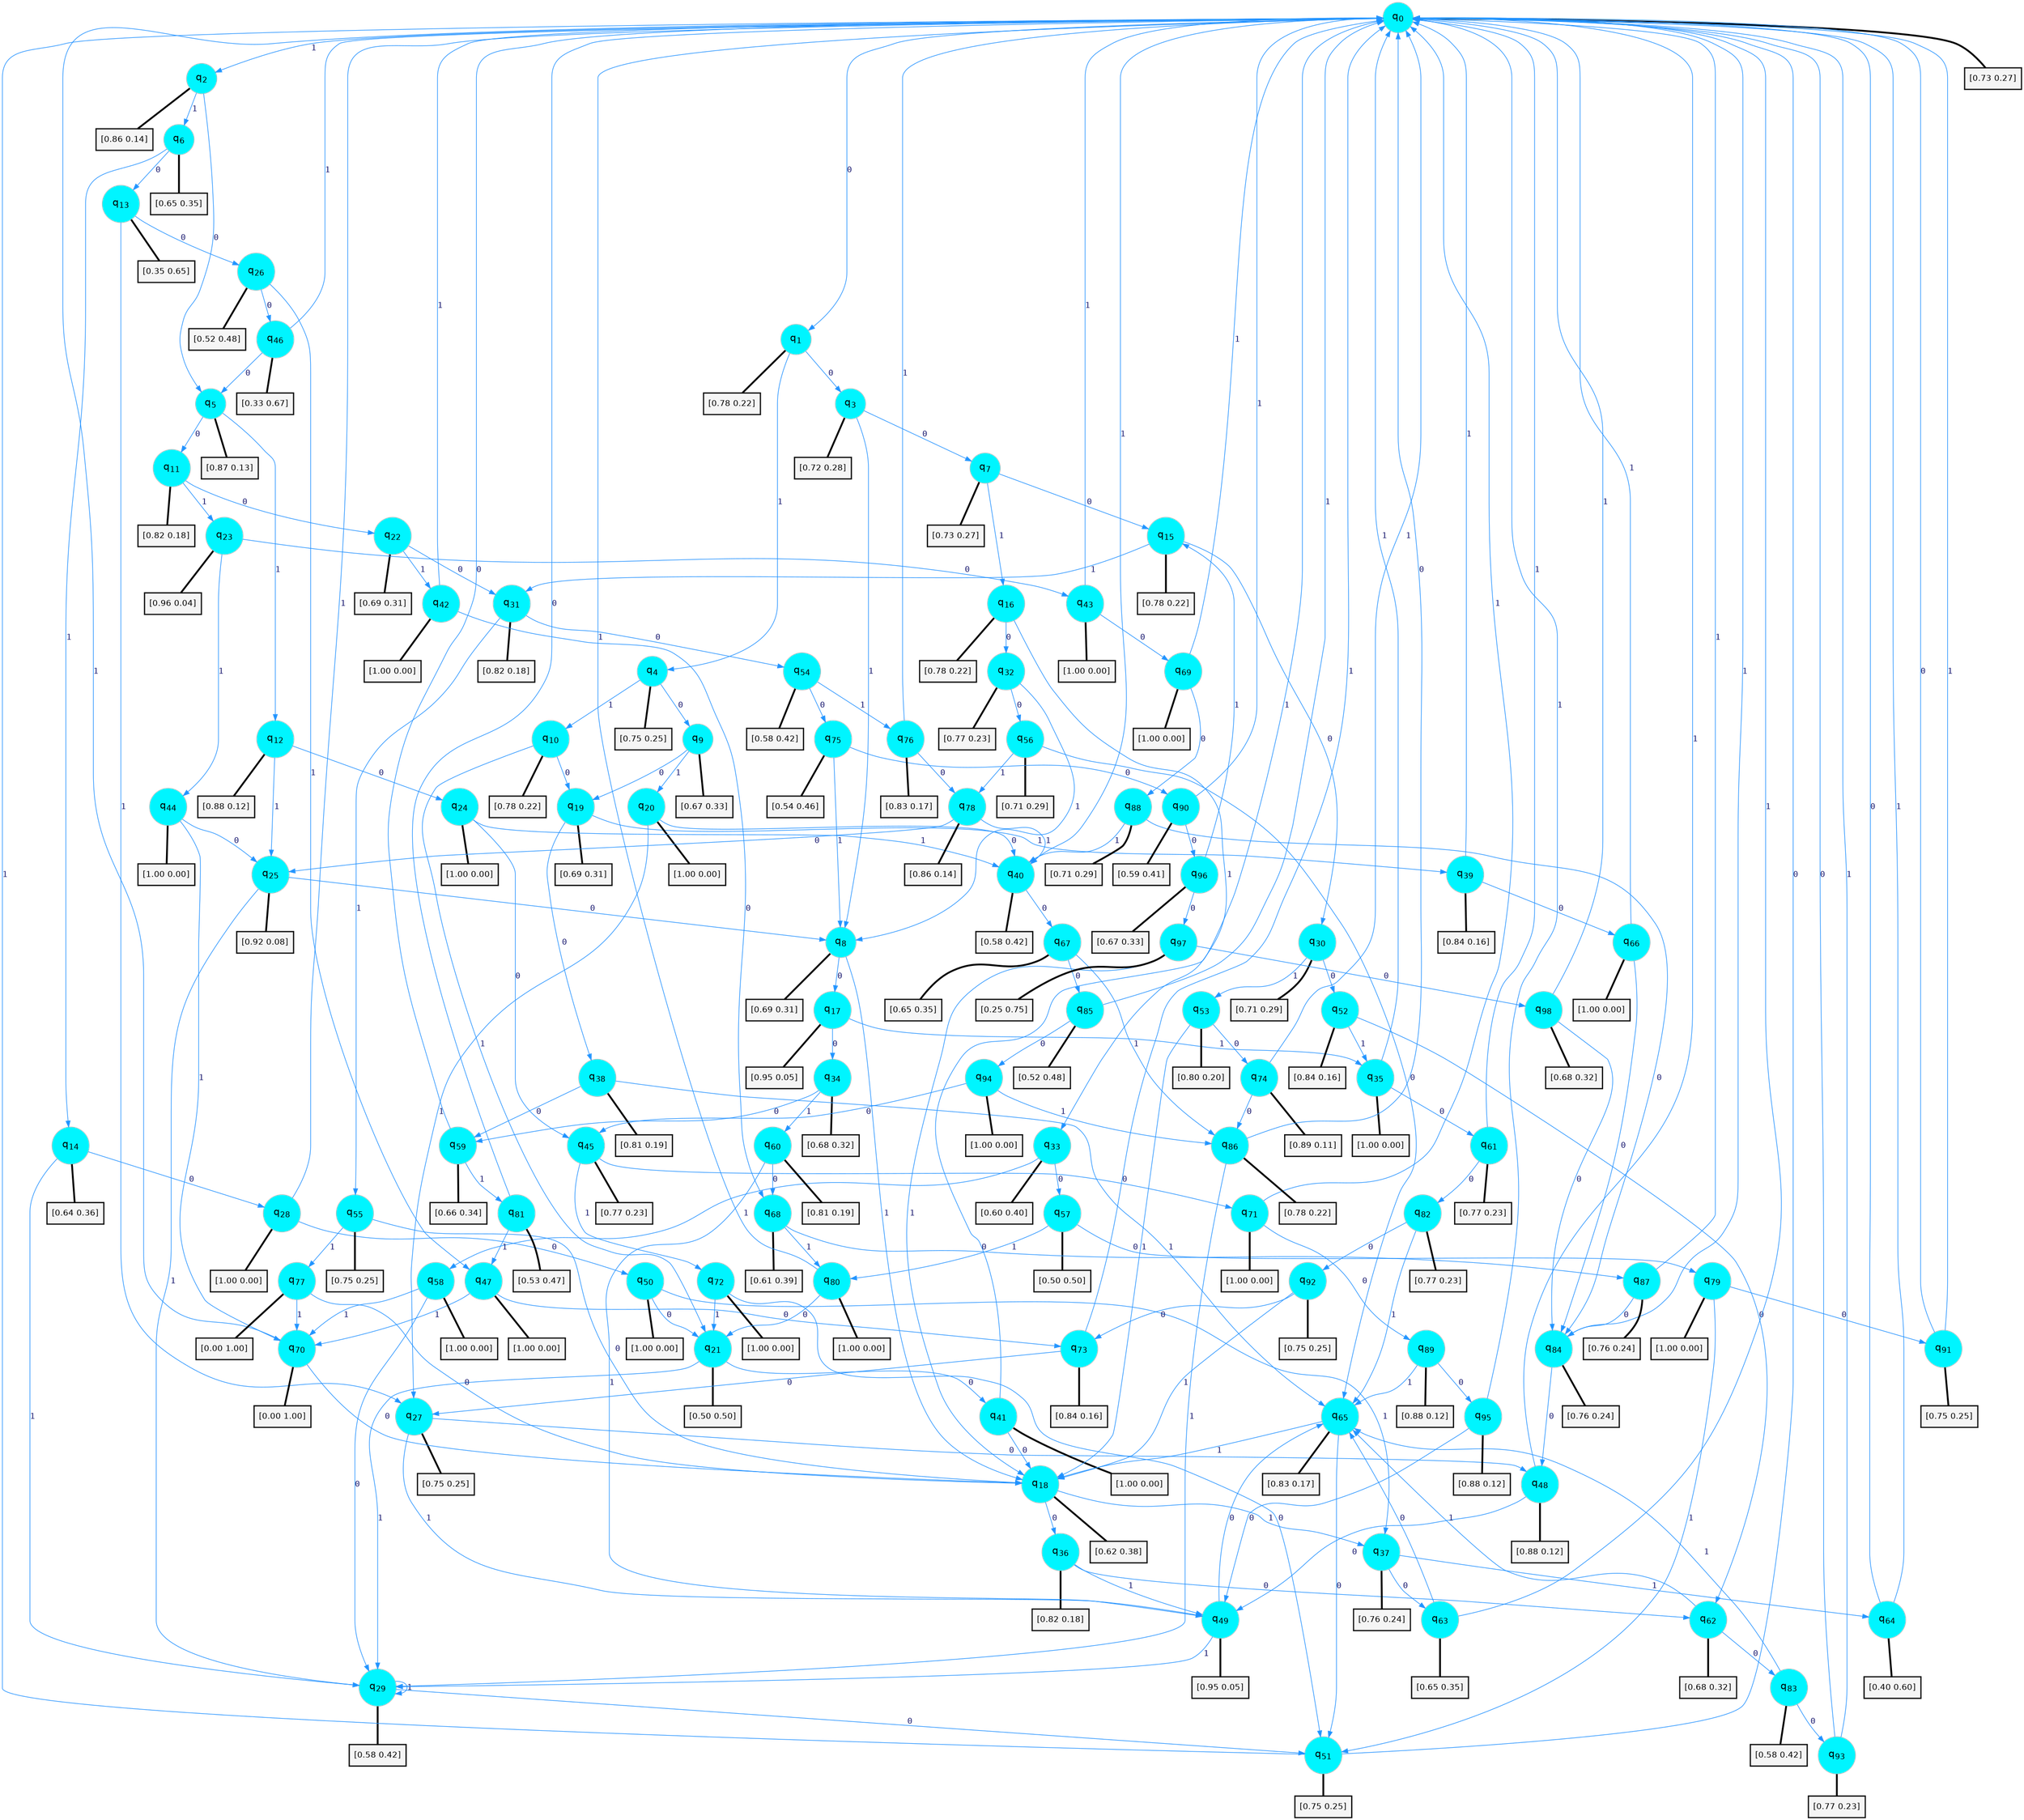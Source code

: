 digraph G {
graph [
bgcolor=transparent, dpi=300, rankdir=TD, size="40,25"];
node [
color=gray, fillcolor=turquoise1, fontcolor=black, fontname=Helvetica, fontsize=16, fontweight=bold, shape=circle, style=filled];
edge [
arrowsize=1, color=dodgerblue1, fontcolor=midnightblue, fontname=courier, fontweight=bold, penwidth=1, style=solid, weight=20];
0[label=<q<SUB>0</SUB>>];
1[label=<q<SUB>1</SUB>>];
2[label=<q<SUB>2</SUB>>];
3[label=<q<SUB>3</SUB>>];
4[label=<q<SUB>4</SUB>>];
5[label=<q<SUB>5</SUB>>];
6[label=<q<SUB>6</SUB>>];
7[label=<q<SUB>7</SUB>>];
8[label=<q<SUB>8</SUB>>];
9[label=<q<SUB>9</SUB>>];
10[label=<q<SUB>10</SUB>>];
11[label=<q<SUB>11</SUB>>];
12[label=<q<SUB>12</SUB>>];
13[label=<q<SUB>13</SUB>>];
14[label=<q<SUB>14</SUB>>];
15[label=<q<SUB>15</SUB>>];
16[label=<q<SUB>16</SUB>>];
17[label=<q<SUB>17</SUB>>];
18[label=<q<SUB>18</SUB>>];
19[label=<q<SUB>19</SUB>>];
20[label=<q<SUB>20</SUB>>];
21[label=<q<SUB>21</SUB>>];
22[label=<q<SUB>22</SUB>>];
23[label=<q<SUB>23</SUB>>];
24[label=<q<SUB>24</SUB>>];
25[label=<q<SUB>25</SUB>>];
26[label=<q<SUB>26</SUB>>];
27[label=<q<SUB>27</SUB>>];
28[label=<q<SUB>28</SUB>>];
29[label=<q<SUB>29</SUB>>];
30[label=<q<SUB>30</SUB>>];
31[label=<q<SUB>31</SUB>>];
32[label=<q<SUB>32</SUB>>];
33[label=<q<SUB>33</SUB>>];
34[label=<q<SUB>34</SUB>>];
35[label=<q<SUB>35</SUB>>];
36[label=<q<SUB>36</SUB>>];
37[label=<q<SUB>37</SUB>>];
38[label=<q<SUB>38</SUB>>];
39[label=<q<SUB>39</SUB>>];
40[label=<q<SUB>40</SUB>>];
41[label=<q<SUB>41</SUB>>];
42[label=<q<SUB>42</SUB>>];
43[label=<q<SUB>43</SUB>>];
44[label=<q<SUB>44</SUB>>];
45[label=<q<SUB>45</SUB>>];
46[label=<q<SUB>46</SUB>>];
47[label=<q<SUB>47</SUB>>];
48[label=<q<SUB>48</SUB>>];
49[label=<q<SUB>49</SUB>>];
50[label=<q<SUB>50</SUB>>];
51[label=<q<SUB>51</SUB>>];
52[label=<q<SUB>52</SUB>>];
53[label=<q<SUB>53</SUB>>];
54[label=<q<SUB>54</SUB>>];
55[label=<q<SUB>55</SUB>>];
56[label=<q<SUB>56</SUB>>];
57[label=<q<SUB>57</SUB>>];
58[label=<q<SUB>58</SUB>>];
59[label=<q<SUB>59</SUB>>];
60[label=<q<SUB>60</SUB>>];
61[label=<q<SUB>61</SUB>>];
62[label=<q<SUB>62</SUB>>];
63[label=<q<SUB>63</SUB>>];
64[label=<q<SUB>64</SUB>>];
65[label=<q<SUB>65</SUB>>];
66[label=<q<SUB>66</SUB>>];
67[label=<q<SUB>67</SUB>>];
68[label=<q<SUB>68</SUB>>];
69[label=<q<SUB>69</SUB>>];
70[label=<q<SUB>70</SUB>>];
71[label=<q<SUB>71</SUB>>];
72[label=<q<SUB>72</SUB>>];
73[label=<q<SUB>73</SUB>>];
74[label=<q<SUB>74</SUB>>];
75[label=<q<SUB>75</SUB>>];
76[label=<q<SUB>76</SUB>>];
77[label=<q<SUB>77</SUB>>];
78[label=<q<SUB>78</SUB>>];
79[label=<q<SUB>79</SUB>>];
80[label=<q<SUB>80</SUB>>];
81[label=<q<SUB>81</SUB>>];
82[label=<q<SUB>82</SUB>>];
83[label=<q<SUB>83</SUB>>];
84[label=<q<SUB>84</SUB>>];
85[label=<q<SUB>85</SUB>>];
86[label=<q<SUB>86</SUB>>];
87[label=<q<SUB>87</SUB>>];
88[label=<q<SUB>88</SUB>>];
89[label=<q<SUB>89</SUB>>];
90[label=<q<SUB>90</SUB>>];
91[label=<q<SUB>91</SUB>>];
92[label=<q<SUB>92</SUB>>];
93[label=<q<SUB>93</SUB>>];
94[label=<q<SUB>94</SUB>>];
95[label=<q<SUB>95</SUB>>];
96[label=<q<SUB>96</SUB>>];
97[label=<q<SUB>97</SUB>>];
98[label=<q<SUB>98</SUB>>];
99[label="[0.73 0.27]", shape=box,fontcolor=black, fontname=Helvetica, fontsize=14, penwidth=2, fillcolor=whitesmoke,color=black];
100[label="[0.78 0.22]", shape=box,fontcolor=black, fontname=Helvetica, fontsize=14, penwidth=2, fillcolor=whitesmoke,color=black];
101[label="[0.86 0.14]", shape=box,fontcolor=black, fontname=Helvetica, fontsize=14, penwidth=2, fillcolor=whitesmoke,color=black];
102[label="[0.72 0.28]", shape=box,fontcolor=black, fontname=Helvetica, fontsize=14, penwidth=2, fillcolor=whitesmoke,color=black];
103[label="[0.75 0.25]", shape=box,fontcolor=black, fontname=Helvetica, fontsize=14, penwidth=2, fillcolor=whitesmoke,color=black];
104[label="[0.87 0.13]", shape=box,fontcolor=black, fontname=Helvetica, fontsize=14, penwidth=2, fillcolor=whitesmoke,color=black];
105[label="[0.65 0.35]", shape=box,fontcolor=black, fontname=Helvetica, fontsize=14, penwidth=2, fillcolor=whitesmoke,color=black];
106[label="[0.73 0.27]", shape=box,fontcolor=black, fontname=Helvetica, fontsize=14, penwidth=2, fillcolor=whitesmoke,color=black];
107[label="[0.69 0.31]", shape=box,fontcolor=black, fontname=Helvetica, fontsize=14, penwidth=2, fillcolor=whitesmoke,color=black];
108[label="[0.67 0.33]", shape=box,fontcolor=black, fontname=Helvetica, fontsize=14, penwidth=2, fillcolor=whitesmoke,color=black];
109[label="[0.78 0.22]", shape=box,fontcolor=black, fontname=Helvetica, fontsize=14, penwidth=2, fillcolor=whitesmoke,color=black];
110[label="[0.82 0.18]", shape=box,fontcolor=black, fontname=Helvetica, fontsize=14, penwidth=2, fillcolor=whitesmoke,color=black];
111[label="[0.88 0.12]", shape=box,fontcolor=black, fontname=Helvetica, fontsize=14, penwidth=2, fillcolor=whitesmoke,color=black];
112[label="[0.35 0.65]", shape=box,fontcolor=black, fontname=Helvetica, fontsize=14, penwidth=2, fillcolor=whitesmoke,color=black];
113[label="[0.64 0.36]", shape=box,fontcolor=black, fontname=Helvetica, fontsize=14, penwidth=2, fillcolor=whitesmoke,color=black];
114[label="[0.78 0.22]", shape=box,fontcolor=black, fontname=Helvetica, fontsize=14, penwidth=2, fillcolor=whitesmoke,color=black];
115[label="[0.78 0.22]", shape=box,fontcolor=black, fontname=Helvetica, fontsize=14, penwidth=2, fillcolor=whitesmoke,color=black];
116[label="[0.95 0.05]", shape=box,fontcolor=black, fontname=Helvetica, fontsize=14, penwidth=2, fillcolor=whitesmoke,color=black];
117[label="[0.62 0.38]", shape=box,fontcolor=black, fontname=Helvetica, fontsize=14, penwidth=2, fillcolor=whitesmoke,color=black];
118[label="[0.69 0.31]", shape=box,fontcolor=black, fontname=Helvetica, fontsize=14, penwidth=2, fillcolor=whitesmoke,color=black];
119[label="[1.00 0.00]", shape=box,fontcolor=black, fontname=Helvetica, fontsize=14, penwidth=2, fillcolor=whitesmoke,color=black];
120[label="[0.50 0.50]", shape=box,fontcolor=black, fontname=Helvetica, fontsize=14, penwidth=2, fillcolor=whitesmoke,color=black];
121[label="[0.69 0.31]", shape=box,fontcolor=black, fontname=Helvetica, fontsize=14, penwidth=2, fillcolor=whitesmoke,color=black];
122[label="[0.96 0.04]", shape=box,fontcolor=black, fontname=Helvetica, fontsize=14, penwidth=2, fillcolor=whitesmoke,color=black];
123[label="[1.00 0.00]", shape=box,fontcolor=black, fontname=Helvetica, fontsize=14, penwidth=2, fillcolor=whitesmoke,color=black];
124[label="[0.92 0.08]", shape=box,fontcolor=black, fontname=Helvetica, fontsize=14, penwidth=2, fillcolor=whitesmoke,color=black];
125[label="[0.52 0.48]", shape=box,fontcolor=black, fontname=Helvetica, fontsize=14, penwidth=2, fillcolor=whitesmoke,color=black];
126[label="[0.75 0.25]", shape=box,fontcolor=black, fontname=Helvetica, fontsize=14, penwidth=2, fillcolor=whitesmoke,color=black];
127[label="[1.00 0.00]", shape=box,fontcolor=black, fontname=Helvetica, fontsize=14, penwidth=2, fillcolor=whitesmoke,color=black];
128[label="[0.58 0.42]", shape=box,fontcolor=black, fontname=Helvetica, fontsize=14, penwidth=2, fillcolor=whitesmoke,color=black];
129[label="[0.71 0.29]", shape=box,fontcolor=black, fontname=Helvetica, fontsize=14, penwidth=2, fillcolor=whitesmoke,color=black];
130[label="[0.82 0.18]", shape=box,fontcolor=black, fontname=Helvetica, fontsize=14, penwidth=2, fillcolor=whitesmoke,color=black];
131[label="[0.77 0.23]", shape=box,fontcolor=black, fontname=Helvetica, fontsize=14, penwidth=2, fillcolor=whitesmoke,color=black];
132[label="[0.60 0.40]", shape=box,fontcolor=black, fontname=Helvetica, fontsize=14, penwidth=2, fillcolor=whitesmoke,color=black];
133[label="[0.68 0.32]", shape=box,fontcolor=black, fontname=Helvetica, fontsize=14, penwidth=2, fillcolor=whitesmoke,color=black];
134[label="[1.00 0.00]", shape=box,fontcolor=black, fontname=Helvetica, fontsize=14, penwidth=2, fillcolor=whitesmoke,color=black];
135[label="[0.82 0.18]", shape=box,fontcolor=black, fontname=Helvetica, fontsize=14, penwidth=2, fillcolor=whitesmoke,color=black];
136[label="[0.76 0.24]", shape=box,fontcolor=black, fontname=Helvetica, fontsize=14, penwidth=2, fillcolor=whitesmoke,color=black];
137[label="[0.81 0.19]", shape=box,fontcolor=black, fontname=Helvetica, fontsize=14, penwidth=2, fillcolor=whitesmoke,color=black];
138[label="[0.84 0.16]", shape=box,fontcolor=black, fontname=Helvetica, fontsize=14, penwidth=2, fillcolor=whitesmoke,color=black];
139[label="[0.58 0.42]", shape=box,fontcolor=black, fontname=Helvetica, fontsize=14, penwidth=2, fillcolor=whitesmoke,color=black];
140[label="[1.00 0.00]", shape=box,fontcolor=black, fontname=Helvetica, fontsize=14, penwidth=2, fillcolor=whitesmoke,color=black];
141[label="[1.00 0.00]", shape=box,fontcolor=black, fontname=Helvetica, fontsize=14, penwidth=2, fillcolor=whitesmoke,color=black];
142[label="[1.00 0.00]", shape=box,fontcolor=black, fontname=Helvetica, fontsize=14, penwidth=2, fillcolor=whitesmoke,color=black];
143[label="[1.00 0.00]", shape=box,fontcolor=black, fontname=Helvetica, fontsize=14, penwidth=2, fillcolor=whitesmoke,color=black];
144[label="[0.77 0.23]", shape=box,fontcolor=black, fontname=Helvetica, fontsize=14, penwidth=2, fillcolor=whitesmoke,color=black];
145[label="[0.33 0.67]", shape=box,fontcolor=black, fontname=Helvetica, fontsize=14, penwidth=2, fillcolor=whitesmoke,color=black];
146[label="[1.00 0.00]", shape=box,fontcolor=black, fontname=Helvetica, fontsize=14, penwidth=2, fillcolor=whitesmoke,color=black];
147[label="[0.88 0.12]", shape=box,fontcolor=black, fontname=Helvetica, fontsize=14, penwidth=2, fillcolor=whitesmoke,color=black];
148[label="[0.95 0.05]", shape=box,fontcolor=black, fontname=Helvetica, fontsize=14, penwidth=2, fillcolor=whitesmoke,color=black];
149[label="[1.00 0.00]", shape=box,fontcolor=black, fontname=Helvetica, fontsize=14, penwidth=2, fillcolor=whitesmoke,color=black];
150[label="[0.75 0.25]", shape=box,fontcolor=black, fontname=Helvetica, fontsize=14, penwidth=2, fillcolor=whitesmoke,color=black];
151[label="[0.84 0.16]", shape=box,fontcolor=black, fontname=Helvetica, fontsize=14, penwidth=2, fillcolor=whitesmoke,color=black];
152[label="[0.80 0.20]", shape=box,fontcolor=black, fontname=Helvetica, fontsize=14, penwidth=2, fillcolor=whitesmoke,color=black];
153[label="[0.58 0.42]", shape=box,fontcolor=black, fontname=Helvetica, fontsize=14, penwidth=2, fillcolor=whitesmoke,color=black];
154[label="[0.75 0.25]", shape=box,fontcolor=black, fontname=Helvetica, fontsize=14, penwidth=2, fillcolor=whitesmoke,color=black];
155[label="[0.71 0.29]", shape=box,fontcolor=black, fontname=Helvetica, fontsize=14, penwidth=2, fillcolor=whitesmoke,color=black];
156[label="[0.50 0.50]", shape=box,fontcolor=black, fontname=Helvetica, fontsize=14, penwidth=2, fillcolor=whitesmoke,color=black];
157[label="[1.00 0.00]", shape=box,fontcolor=black, fontname=Helvetica, fontsize=14, penwidth=2, fillcolor=whitesmoke,color=black];
158[label="[0.66 0.34]", shape=box,fontcolor=black, fontname=Helvetica, fontsize=14, penwidth=2, fillcolor=whitesmoke,color=black];
159[label="[0.81 0.19]", shape=box,fontcolor=black, fontname=Helvetica, fontsize=14, penwidth=2, fillcolor=whitesmoke,color=black];
160[label="[0.77 0.23]", shape=box,fontcolor=black, fontname=Helvetica, fontsize=14, penwidth=2, fillcolor=whitesmoke,color=black];
161[label="[0.68 0.32]", shape=box,fontcolor=black, fontname=Helvetica, fontsize=14, penwidth=2, fillcolor=whitesmoke,color=black];
162[label="[0.65 0.35]", shape=box,fontcolor=black, fontname=Helvetica, fontsize=14, penwidth=2, fillcolor=whitesmoke,color=black];
163[label="[0.40 0.60]", shape=box,fontcolor=black, fontname=Helvetica, fontsize=14, penwidth=2, fillcolor=whitesmoke,color=black];
164[label="[0.83 0.17]", shape=box,fontcolor=black, fontname=Helvetica, fontsize=14, penwidth=2, fillcolor=whitesmoke,color=black];
165[label="[1.00 0.00]", shape=box,fontcolor=black, fontname=Helvetica, fontsize=14, penwidth=2, fillcolor=whitesmoke,color=black];
166[label="[0.65 0.35]", shape=box,fontcolor=black, fontname=Helvetica, fontsize=14, penwidth=2, fillcolor=whitesmoke,color=black];
167[label="[0.61 0.39]", shape=box,fontcolor=black, fontname=Helvetica, fontsize=14, penwidth=2, fillcolor=whitesmoke,color=black];
168[label="[1.00 0.00]", shape=box,fontcolor=black, fontname=Helvetica, fontsize=14, penwidth=2, fillcolor=whitesmoke,color=black];
169[label="[0.00 1.00]", shape=box,fontcolor=black, fontname=Helvetica, fontsize=14, penwidth=2, fillcolor=whitesmoke,color=black];
170[label="[1.00 0.00]", shape=box,fontcolor=black, fontname=Helvetica, fontsize=14, penwidth=2, fillcolor=whitesmoke,color=black];
171[label="[1.00 0.00]", shape=box,fontcolor=black, fontname=Helvetica, fontsize=14, penwidth=2, fillcolor=whitesmoke,color=black];
172[label="[0.84 0.16]", shape=box,fontcolor=black, fontname=Helvetica, fontsize=14, penwidth=2, fillcolor=whitesmoke,color=black];
173[label="[0.89 0.11]", shape=box,fontcolor=black, fontname=Helvetica, fontsize=14, penwidth=2, fillcolor=whitesmoke,color=black];
174[label="[0.54 0.46]", shape=box,fontcolor=black, fontname=Helvetica, fontsize=14, penwidth=2, fillcolor=whitesmoke,color=black];
175[label="[0.83 0.17]", shape=box,fontcolor=black, fontname=Helvetica, fontsize=14, penwidth=2, fillcolor=whitesmoke,color=black];
176[label="[0.00 1.00]", shape=box,fontcolor=black, fontname=Helvetica, fontsize=14, penwidth=2, fillcolor=whitesmoke,color=black];
177[label="[0.86 0.14]", shape=box,fontcolor=black, fontname=Helvetica, fontsize=14, penwidth=2, fillcolor=whitesmoke,color=black];
178[label="[1.00 0.00]", shape=box,fontcolor=black, fontname=Helvetica, fontsize=14, penwidth=2, fillcolor=whitesmoke,color=black];
179[label="[1.00 0.00]", shape=box,fontcolor=black, fontname=Helvetica, fontsize=14, penwidth=2, fillcolor=whitesmoke,color=black];
180[label="[0.53 0.47]", shape=box,fontcolor=black, fontname=Helvetica, fontsize=14, penwidth=2, fillcolor=whitesmoke,color=black];
181[label="[0.77 0.23]", shape=box,fontcolor=black, fontname=Helvetica, fontsize=14, penwidth=2, fillcolor=whitesmoke,color=black];
182[label="[0.58 0.42]", shape=box,fontcolor=black, fontname=Helvetica, fontsize=14, penwidth=2, fillcolor=whitesmoke,color=black];
183[label="[0.76 0.24]", shape=box,fontcolor=black, fontname=Helvetica, fontsize=14, penwidth=2, fillcolor=whitesmoke,color=black];
184[label="[0.52 0.48]", shape=box,fontcolor=black, fontname=Helvetica, fontsize=14, penwidth=2, fillcolor=whitesmoke,color=black];
185[label="[0.78 0.22]", shape=box,fontcolor=black, fontname=Helvetica, fontsize=14, penwidth=2, fillcolor=whitesmoke,color=black];
186[label="[0.76 0.24]", shape=box,fontcolor=black, fontname=Helvetica, fontsize=14, penwidth=2, fillcolor=whitesmoke,color=black];
187[label="[0.71 0.29]", shape=box,fontcolor=black, fontname=Helvetica, fontsize=14, penwidth=2, fillcolor=whitesmoke,color=black];
188[label="[0.88 0.12]", shape=box,fontcolor=black, fontname=Helvetica, fontsize=14, penwidth=2, fillcolor=whitesmoke,color=black];
189[label="[0.59 0.41]", shape=box,fontcolor=black, fontname=Helvetica, fontsize=14, penwidth=2, fillcolor=whitesmoke,color=black];
190[label="[0.75 0.25]", shape=box,fontcolor=black, fontname=Helvetica, fontsize=14, penwidth=2, fillcolor=whitesmoke,color=black];
191[label="[0.75 0.25]", shape=box,fontcolor=black, fontname=Helvetica, fontsize=14, penwidth=2, fillcolor=whitesmoke,color=black];
192[label="[0.77 0.23]", shape=box,fontcolor=black, fontname=Helvetica, fontsize=14, penwidth=2, fillcolor=whitesmoke,color=black];
193[label="[1.00 0.00]", shape=box,fontcolor=black, fontname=Helvetica, fontsize=14, penwidth=2, fillcolor=whitesmoke,color=black];
194[label="[0.88 0.12]", shape=box,fontcolor=black, fontname=Helvetica, fontsize=14, penwidth=2, fillcolor=whitesmoke,color=black];
195[label="[0.67 0.33]", shape=box,fontcolor=black, fontname=Helvetica, fontsize=14, penwidth=2, fillcolor=whitesmoke,color=black];
196[label="[0.25 0.75]", shape=box,fontcolor=black, fontname=Helvetica, fontsize=14, penwidth=2, fillcolor=whitesmoke,color=black];
197[label="[0.68 0.32]", shape=box,fontcolor=black, fontname=Helvetica, fontsize=14, penwidth=2, fillcolor=whitesmoke,color=black];
0->1 [label=0];
0->2 [label=1];
0->99 [arrowhead=none, penwidth=3,color=black];
1->3 [label=0];
1->4 [label=1];
1->100 [arrowhead=none, penwidth=3,color=black];
2->5 [label=0];
2->6 [label=1];
2->101 [arrowhead=none, penwidth=3,color=black];
3->7 [label=0];
3->8 [label=1];
3->102 [arrowhead=none, penwidth=3,color=black];
4->9 [label=0];
4->10 [label=1];
4->103 [arrowhead=none, penwidth=3,color=black];
5->11 [label=0];
5->12 [label=1];
5->104 [arrowhead=none, penwidth=3,color=black];
6->13 [label=0];
6->14 [label=1];
6->105 [arrowhead=none, penwidth=3,color=black];
7->15 [label=0];
7->16 [label=1];
7->106 [arrowhead=none, penwidth=3,color=black];
8->17 [label=0];
8->18 [label=1];
8->107 [arrowhead=none, penwidth=3,color=black];
9->19 [label=0];
9->20 [label=1];
9->108 [arrowhead=none, penwidth=3,color=black];
10->19 [label=0];
10->21 [label=1];
10->109 [arrowhead=none, penwidth=3,color=black];
11->22 [label=0];
11->23 [label=1];
11->110 [arrowhead=none, penwidth=3,color=black];
12->24 [label=0];
12->25 [label=1];
12->111 [arrowhead=none, penwidth=3,color=black];
13->26 [label=0];
13->27 [label=1];
13->112 [arrowhead=none, penwidth=3,color=black];
14->28 [label=0];
14->29 [label=1];
14->113 [arrowhead=none, penwidth=3,color=black];
15->30 [label=0];
15->31 [label=1];
15->114 [arrowhead=none, penwidth=3,color=black];
16->32 [label=0];
16->33 [label=1];
16->115 [arrowhead=none, penwidth=3,color=black];
17->34 [label=0];
17->35 [label=1];
17->116 [arrowhead=none, penwidth=3,color=black];
18->36 [label=0];
18->37 [label=1];
18->117 [arrowhead=none, penwidth=3,color=black];
19->38 [label=0];
19->39 [label=1];
19->118 [arrowhead=none, penwidth=3,color=black];
20->40 [label=0];
20->27 [label=1];
20->119 [arrowhead=none, penwidth=3,color=black];
21->41 [label=0];
21->29 [label=1];
21->120 [arrowhead=none, penwidth=3,color=black];
22->31 [label=0];
22->42 [label=1];
22->121 [arrowhead=none, penwidth=3,color=black];
23->43 [label=0];
23->44 [label=1];
23->122 [arrowhead=none, penwidth=3,color=black];
24->45 [label=0];
24->40 [label=1];
24->123 [arrowhead=none, penwidth=3,color=black];
25->8 [label=0];
25->29 [label=1];
25->124 [arrowhead=none, penwidth=3,color=black];
26->46 [label=0];
26->47 [label=1];
26->125 [arrowhead=none, penwidth=3,color=black];
27->48 [label=0];
27->49 [label=1];
27->126 [arrowhead=none, penwidth=3,color=black];
28->50 [label=0];
28->0 [label=1];
28->127 [arrowhead=none, penwidth=3,color=black];
29->51 [label=0];
29->29 [label=1];
29->128 [arrowhead=none, penwidth=3,color=black];
30->52 [label=0];
30->53 [label=1];
30->129 [arrowhead=none, penwidth=3,color=black];
31->54 [label=0];
31->55 [label=1];
31->130 [arrowhead=none, penwidth=3,color=black];
32->56 [label=0];
32->8 [label=1];
32->131 [arrowhead=none, penwidth=3,color=black];
33->57 [label=0];
33->58 [label=1];
33->132 [arrowhead=none, penwidth=3,color=black];
34->59 [label=0];
34->60 [label=1];
34->133 [arrowhead=none, penwidth=3,color=black];
35->61 [label=0];
35->0 [label=1];
35->134 [arrowhead=none, penwidth=3,color=black];
36->62 [label=0];
36->49 [label=1];
36->135 [arrowhead=none, penwidth=3,color=black];
37->63 [label=0];
37->64 [label=1];
37->136 [arrowhead=none, penwidth=3,color=black];
38->59 [label=0];
38->65 [label=1];
38->137 [arrowhead=none, penwidth=3,color=black];
39->66 [label=0];
39->0 [label=1];
39->138 [arrowhead=none, penwidth=3,color=black];
40->67 [label=0];
40->0 [label=1];
40->139 [arrowhead=none, penwidth=3,color=black];
41->18 [label=0];
41->0 [label=1];
41->140 [arrowhead=none, penwidth=3,color=black];
42->68 [label=0];
42->0 [label=1];
42->141 [arrowhead=none, penwidth=3,color=black];
43->69 [label=0];
43->0 [label=1];
43->142 [arrowhead=none, penwidth=3,color=black];
44->25 [label=0];
44->70 [label=1];
44->143 [arrowhead=none, penwidth=3,color=black];
45->71 [label=0];
45->72 [label=1];
45->144 [arrowhead=none, penwidth=3,color=black];
46->5 [label=0];
46->0 [label=1];
46->145 [arrowhead=none, penwidth=3,color=black];
47->73 [label=0];
47->70 [label=1];
47->146 [arrowhead=none, penwidth=3,color=black];
48->49 [label=0];
48->0 [label=1];
48->147 [arrowhead=none, penwidth=3,color=black];
49->65 [label=0];
49->29 [label=1];
49->148 [arrowhead=none, penwidth=3,color=black];
50->21 [label=0];
50->37 [label=1];
50->149 [arrowhead=none, penwidth=3,color=black];
51->0 [label=0];
51->0 [label=1];
51->150 [arrowhead=none, penwidth=3,color=black];
52->62 [label=0];
52->35 [label=1];
52->151 [arrowhead=none, penwidth=3,color=black];
53->74 [label=0];
53->18 [label=1];
53->152 [arrowhead=none, penwidth=3,color=black];
54->75 [label=0];
54->76 [label=1];
54->153 [arrowhead=none, penwidth=3,color=black];
55->18 [label=0];
55->77 [label=1];
55->154 [arrowhead=none, penwidth=3,color=black];
56->65 [label=0];
56->78 [label=1];
56->155 [arrowhead=none, penwidth=3,color=black];
57->79 [label=0];
57->80 [label=1];
57->156 [arrowhead=none, penwidth=3,color=black];
58->29 [label=0];
58->70 [label=1];
58->157 [arrowhead=none, penwidth=3,color=black];
59->0 [label=0];
59->81 [label=1];
59->158 [arrowhead=none, penwidth=3,color=black];
60->68 [label=0];
60->49 [label=1];
60->159 [arrowhead=none, penwidth=3,color=black];
61->82 [label=0];
61->0 [label=1];
61->160 [arrowhead=none, penwidth=3,color=black];
62->83 [label=0];
62->65 [label=1];
62->161 [arrowhead=none, penwidth=3,color=black];
63->65 [label=0];
63->0 [label=1];
63->162 [arrowhead=none, penwidth=3,color=black];
64->0 [label=0];
64->0 [label=1];
64->163 [arrowhead=none, penwidth=3,color=black];
65->51 [label=0];
65->18 [label=1];
65->164 [arrowhead=none, penwidth=3,color=black];
66->84 [label=0];
66->0 [label=1];
66->165 [arrowhead=none, penwidth=3,color=black];
67->85 [label=0];
67->86 [label=1];
67->166 [arrowhead=none, penwidth=3,color=black];
68->87 [label=0];
68->80 [label=1];
68->167 [arrowhead=none, penwidth=3,color=black];
69->88 [label=0];
69->0 [label=1];
69->168 [arrowhead=none, penwidth=3,color=black];
70->18 [label=0];
70->0 [label=1];
70->169 [arrowhead=none, penwidth=3,color=black];
71->89 [label=0];
71->0 [label=1];
71->170 [arrowhead=none, penwidth=3,color=black];
72->51 [label=0];
72->21 [label=1];
72->171 [arrowhead=none, penwidth=3,color=black];
73->27 [label=0];
73->0 [label=1];
73->172 [arrowhead=none, penwidth=3,color=black];
74->86 [label=0];
74->0 [label=1];
74->173 [arrowhead=none, penwidth=3,color=black];
75->90 [label=0];
75->8 [label=1];
75->174 [arrowhead=none, penwidth=3,color=black];
76->78 [label=0];
76->0 [label=1];
76->175 [arrowhead=none, penwidth=3,color=black];
77->18 [label=0];
77->70 [label=1];
77->176 [arrowhead=none, penwidth=3,color=black];
78->25 [label=0];
78->40 [label=1];
78->177 [arrowhead=none, penwidth=3,color=black];
79->91 [label=0];
79->51 [label=1];
79->178 [arrowhead=none, penwidth=3,color=black];
80->21 [label=0];
80->0 [label=1];
80->179 [arrowhead=none, penwidth=3,color=black];
81->0 [label=0];
81->47 [label=1];
81->180 [arrowhead=none, penwidth=3,color=black];
82->92 [label=0];
82->65 [label=1];
82->181 [arrowhead=none, penwidth=3,color=black];
83->93 [label=0];
83->65 [label=1];
83->182 [arrowhead=none, penwidth=3,color=black];
84->48 [label=0];
84->0 [label=1];
84->183 [arrowhead=none, penwidth=3,color=black];
85->94 [label=0];
85->0 [label=1];
85->184 [arrowhead=none, penwidth=3,color=black];
86->0 [label=0];
86->29 [label=1];
86->185 [arrowhead=none, penwidth=3,color=black];
87->84 [label=0];
87->0 [label=1];
87->186 [arrowhead=none, penwidth=3,color=black];
88->84 [label=0];
88->40 [label=1];
88->187 [arrowhead=none, penwidth=3,color=black];
89->95 [label=0];
89->65 [label=1];
89->188 [arrowhead=none, penwidth=3,color=black];
90->96 [label=0];
90->0 [label=1];
90->189 [arrowhead=none, penwidth=3,color=black];
91->0 [label=0];
91->0 [label=1];
91->190 [arrowhead=none, penwidth=3,color=black];
92->73 [label=0];
92->18 [label=1];
92->191 [arrowhead=none, penwidth=3,color=black];
93->0 [label=0];
93->0 [label=1];
93->192 [arrowhead=none, penwidth=3,color=black];
94->45 [label=0];
94->86 [label=1];
94->193 [arrowhead=none, penwidth=3,color=black];
95->49 [label=0];
95->0 [label=1];
95->194 [arrowhead=none, penwidth=3,color=black];
96->97 [label=0];
96->15 [label=1];
96->195 [arrowhead=none, penwidth=3,color=black];
97->98 [label=0];
97->18 [label=1];
97->196 [arrowhead=none, penwidth=3,color=black];
98->84 [label=0];
98->0 [label=1];
98->197 [arrowhead=none, penwidth=3,color=black];
}
